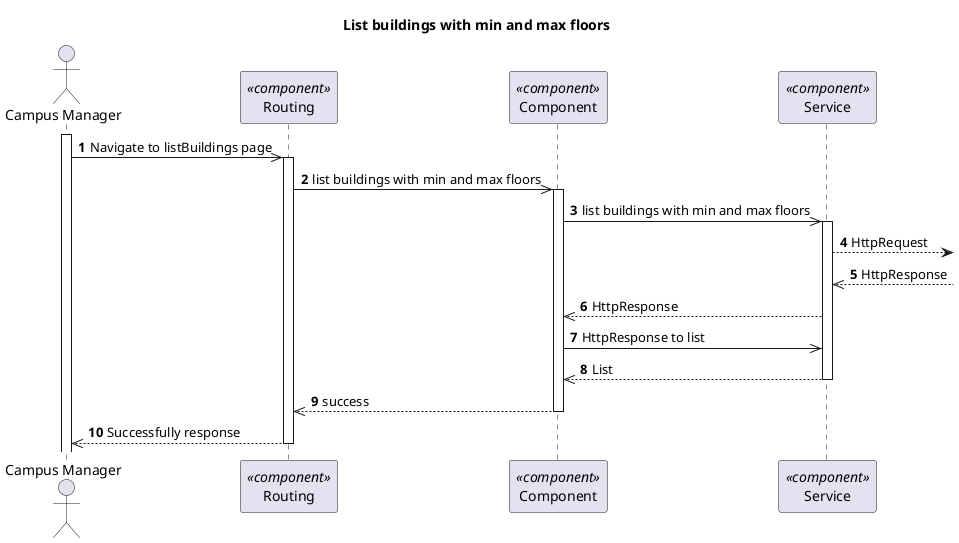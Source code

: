 @startuml Process View - Level 3

autonumber
skinparam packageStyle rect

title List buildings with min and max floors

actor "Campus Manager" as CM
participant "Routing" as routing <<component>>
participant "Component" as comp <<component>>
participant "Service" as service <<component>>

activate CM
CM->> routing : Navigate to listBuildings page
activate routing
routing ->> comp : list buildings with min and max floors

activate comp
comp ->> service : list buildings with min and max floors

activate service
service --> : HttpRequest
service<<--  : HttpResponse
comp <<-- service : HttpResponse
comp ->> service: HttpResponse to list
comp <<-- service : List
deactivate service

comp -->> routing : success
deactivate comp

CM<<-- routing : Successfully response
deactivate routing

@enduml